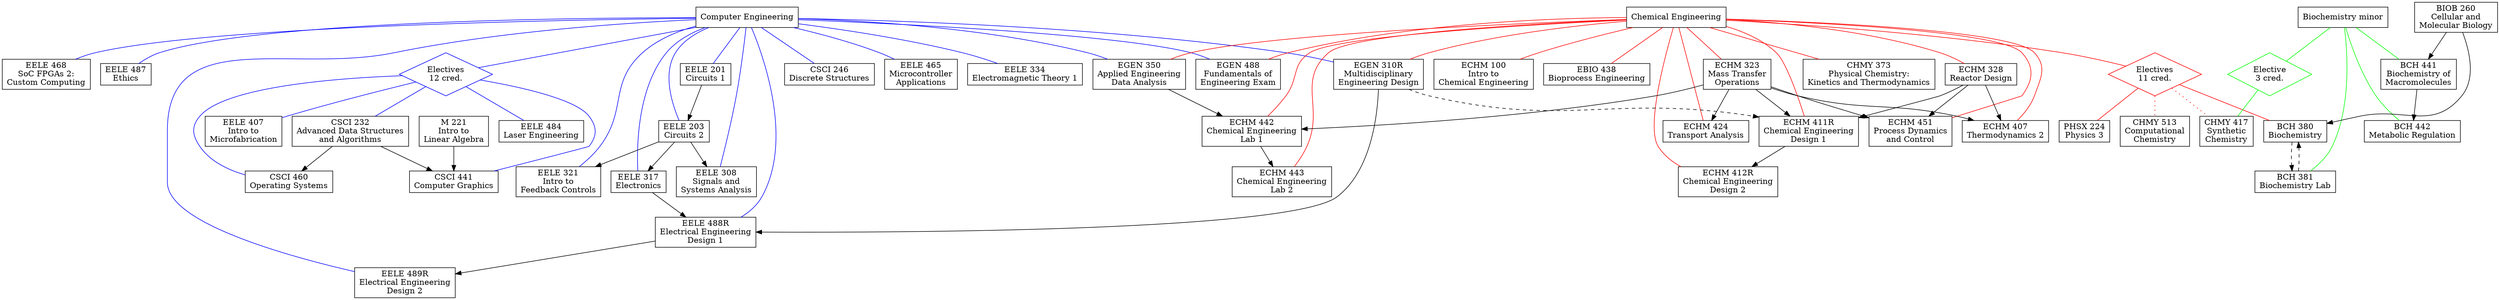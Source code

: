 digraph future {

    {node [shape=box];
    {rank=same;
        "Computer Engineering" ->
        "Chemical Engineering" ->
        "Biochemistry minor"
	[arrowhead=none,color=invis];
	}
    }

    {node [shape=box];

        "ECHM 100"  [label="\N\nIntro to\nChemical Engineering"];
        "EGEN 350"  [label="\N\nApplied Engineering\nData Analysis"];
        "EBIO 438"  [label="\N\nBioprocess Engineering"];
        "EGEN 310R" [label="\N\nMultidisciplinary\nEngineering Design"];
        "ECHM 323"  [label="\N\nMass Transfer\nOperations"];
        "ECHM 328"  [label="\N\nReactor Design"];
        "ECHM 411R" [label="\N\nChemical Engineering\nDesign 1"];
        "ECHM 442"  [label="\N\nChemical Engineering\nLab 1"];
        "ECHM 407"  [label="\N\nThermodynamics 2"];
        "ECHM 424"  [label="\N\nTransport Analysis"];
        "ECHM 412R" [label="\N\nChemical Engineering\nDesign 2"];
        "ECHM 451"  [label="\N\nProcess Dynamics\nand Control"];
        "CHMY 373"  [label="\N\nPhysical Chemistry:\nKinetics and Thermodynamics"];
        "EGEN 488"  [label="\N\nFundamentals of\nEngineering Exam"];
        "ECHM 443"  [label="\N\nChemical Engineering\nLab 2"];
        CHELECTIVES [label="Electives\n11 cred.",shape=diamond,color=red]

        "EELE 201"  [label="\N\nCircuits 1"];
        "EELE 203"  [label="\N\nCircuits 2"];
        "EELE 308"  [label="\N\nSignals and\nSystems Analysis"];
        "EELE 317"  [label="\N\nElectronics"];
        "CSCI 246"  [label="\N\nDiscrete Structures"];
        "EELE 465"  [label="\N\nMicrocontroller\nApplications"];
        "EELE 321"  [label="\N\nIntro to\nFeedback Controls"];
        "EELE 334"  [label="\N\nElectromagnetic Theory 1"];
        "EELE 488R" [label="\N\nElectrical Engineering\nDesign 1"];
        "EELE 468"  [label="\N\nSoC FPGAs 2:\nCustom Computing"];
        "EELE 489R" [label="\N\nElectrical Engineering\nDesign 2"];
        "EELE 487"  [label="\N\nEthics"];
        COELECTIVES [label="Electives\n12 cred.",shape=diamond,color=blue]

        "BCH 441"   [label="\N\nBiochemistry of\nMacromolecules"];
        "BCH 442"   [label="\N\nMetabolic Regulation"];
        "BCH 380"   [label="\N\nBiochemistry"];
        "BCH 381"   [label="\N\nBiochemistry Lab"];
        BCELECTIVES [label="Elective\n3 cred.",shape=diamond,color=green]

        "CHMY 417"  [label="\N\nSynthetic\nChemistry"];
        "CHMY 513"  [label="\N\nComputational\nChemistry"];
        "CSCI 460"  [label="\N\nOperating Systems"];
        "CSCI 441"  [label="\N\nComputer Graphics"];
        "EELE 484"  [label="\N\nLaser Engineering"];
        "EELE 407"  [label="\N\nIntro to\nMicrofabrication"];

        "BIOB 260"  [label="\N\nCellular and\nMolecular Biology"];
        "CSCI 232"  [label="\N\nAdvanced Data Structures\nand Algorithms"];
        "PHSX 224"  [label="\N\nPhysics 3"];
	"M 221"     [label="\N\nIntro to\nLinear Algebra"];
    }

    "Chemical Engineering" -> { "ECHM 100" "EGEN 350" "EBIO 438"
        "EGEN 310R" "ECHM 323" "ECHM 328" "ECHM 411R" "ECHM 442"
        "ECHM 407" "ECHM 424" "ECHM 412R" "ECHM 451" "CHMY 373"
        "EGEN 488" "ECHM 443" CHELECTIVES }
        [arrowhead=none,color=red];

    "Computer Engineering" -> { "EELE 201" "EGEN 350" "EELE 203"
        "EGEN 310R" "EELE 308" "EELE 317" "CSCI 246" "EELE 465"
        "EELE 321" "EELE 334" "EELE 488R" "EELE 468" "EGEN 488"
        "EELE 489R" "EELE 487" COELECTIVES }
        [arrowhead=none,color=blue];

    "Biochemistry minor" -> { "BCH 441" "BCH 442" "BCH 381"
        BCELECTIVES }
        [arrowhead=none,color=green];

    { "ECHM 323" "ECHM 328" } -> "ECHM 411R";
    "EGEN 310R" -> "ECHM 411R" [style=dashed];
    { "ECHM 323" "EGEN 350" } -> "ECHM 442";
    { "ECHM 323" "ECHM 328"} -> "ECHM 407";
    "ECHM 323" -> "ECHM 424";
    "ECHM 411R" -> "ECHM 412R";
    { "ECHM 323" "ECHM 328" } -> "ECHM 451";
    "ECHM 442" -> "ECHM 443";

    "EELE 201" -> "EELE 203";
    "EELE 203" -> "EELE 308";
    "EELE 203" -> "EELE 317";
    "EELE 203" -> "EELE 321";
    { "EELE 317" "EGEN 310R" } -> "EELE 488R";
    "EELE 488R" -> "EELE 489R";
    COELECTIVES;

    "BIOB 260" -> "BCH 380";
    "BCH 380" -> "BCH 381" [style=dashed];
    "BCH 381" -> "BCH 380" [style=dashed];
    "BIOB 260" -> "BCH 441";
    "BCH 441" -> "BCH 442";

    // Electives
    CHELECTIVES -> { "BCH 380" "PHSX 224" }
    [arrowhead=none,color=red];
    CHELECTIVES -> { "CHMY 417" "CHMY 513" }
    [arrowhead=none,style=dotted,color=red];

    COELECTIVES -> { "EELE 484" "EELE 407" "CSCI 460" "CSCI 232" "CSCI 441" }
    [arrowhead=none,color=blue];

    BCELECTIVES -> "CHMY 417"
    [arrowhead=none,color=green];

    "CSCI 232" -> { "CSCI 441" "CSCI 460" };
    "M 221" -> "CSCI 441";
}
